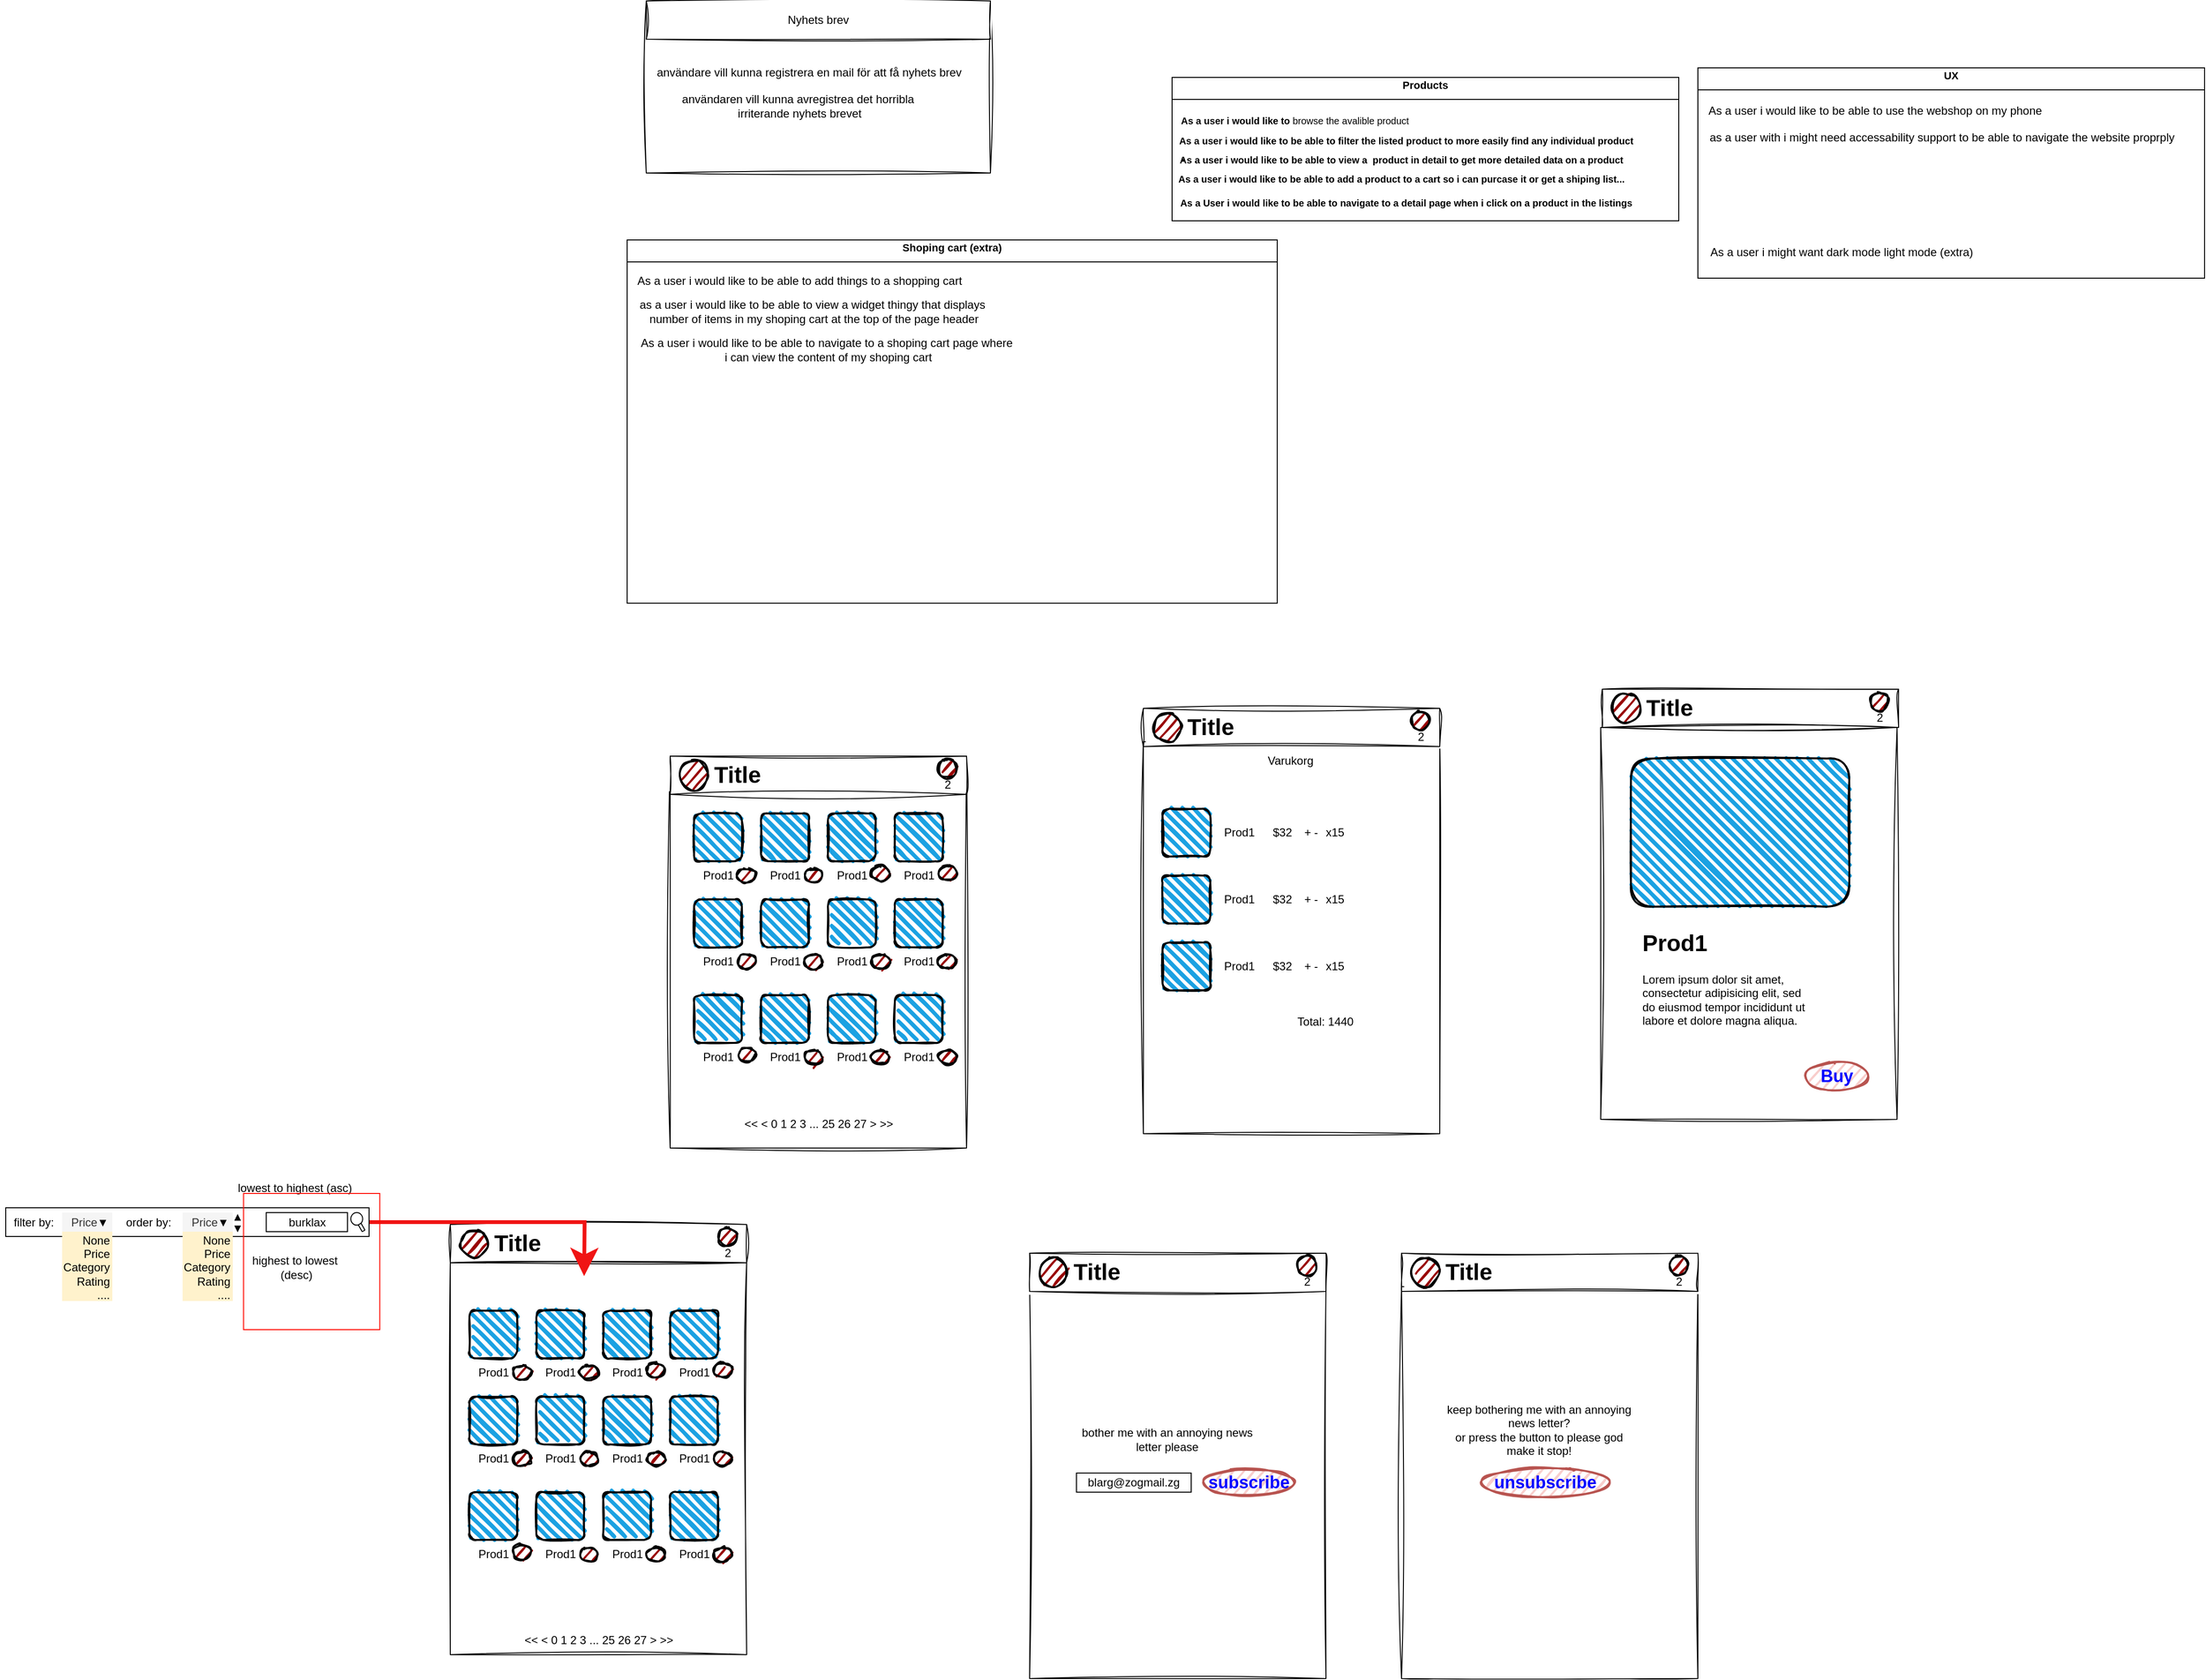 <mxfile version="26.0.16">
  <diagram name="Page-1" id="tB2G2_xuUE1PFD17AhQb">
    <mxGraphModel dx="2417" dy="1519" grid="1" gridSize="10" guides="1" tooltips="1" connect="1" arrows="1" fold="1" page="1" pageScale="1" pageWidth="850" pageHeight="1100" math="0" shadow="0">
      <root>
        <mxCell id="0" />
        <mxCell id="1" parent="0" />
        <mxCell id="-5q9eOfwCiGem6xnQVSK-14" value="&lt;h1 style=&quot;text-align: left; margin-top: 0px;&quot;&gt;&lt;font style=&quot;font-size: 11px;&quot;&gt;Products&lt;/font&gt;&lt;/h1&gt;" style="swimlane;whiteSpace=wrap;html=1;" vertex="1" parent="1">
          <mxGeometry x="30" width="530" height="150" as="geometry" />
        </mxCell>
        <mxCell id="-5q9eOfwCiGem6xnQVSK-16" value="&lt;h1 style=&quot;text-align: left; margin-top: 0px;&quot;&gt;&lt;font style=&quot;font-size: 10px;&quot;&gt;As a user i would like to&amp;nbsp;&lt;/font&gt;&lt;span style=&quot;font-size: 10px; background-color: transparent; color: light-dark(rgb(0, 0, 0), rgb(255, 255, 255)); font-weight: normal;&quot;&gt;browse the avalible product&amp;nbsp;&lt;/span&gt;&lt;/h1&gt;&lt;p style=&quot;text-align: left;&quot;&gt;&lt;font size=&quot;3&quot;&gt;.&lt;/font&gt;&lt;/p&gt;" style="text;html=1;align=center;verticalAlign=middle;whiteSpace=wrap;rounded=0;" vertex="1" parent="-5q9eOfwCiGem6xnQVSK-14">
          <mxGeometry x="-40" y="60" width="340" height="10" as="geometry" />
        </mxCell>
        <mxCell id="-5q9eOfwCiGem6xnQVSK-18" value="&lt;h1 style=&quot;text-align: left; margin-top: 0px;&quot;&gt;&lt;span style=&quot;font-size: 10px;&quot;&gt;As a user i would like to be able to view a&amp;nbsp; product in detail to get more detailed data on a product&lt;/span&gt;&lt;/h1&gt;" style="text;html=1;align=center;verticalAlign=middle;whiteSpace=wrap;rounded=0;" vertex="1" parent="-5q9eOfwCiGem6xnQVSK-14">
          <mxGeometry x="-10" y="75" width="500" height="30" as="geometry" />
        </mxCell>
        <mxCell id="-5q9eOfwCiGem6xnQVSK-19" value="&lt;h1 style=&quot;text-align: left; margin-top: 0px;&quot;&gt;&lt;span style=&quot;font-size: 10px;&quot;&gt;As a user i would like to be able to add a product to a cart so i can purcase it or get a shiping list...&lt;/span&gt;&lt;/h1&gt;" style="text;html=1;align=center;verticalAlign=middle;whiteSpace=wrap;rounded=0;" vertex="1" parent="-5q9eOfwCiGem6xnQVSK-14">
          <mxGeometry x="-20" y="95" width="520" height="30" as="geometry" />
        </mxCell>
        <mxCell id="-5q9eOfwCiGem6xnQVSK-22" value="&lt;h1 style=&quot;text-align: left; margin-top: 0px;&quot;&gt;&lt;span style=&quot;font-size: 10px;&quot;&gt;As a user i would like to be able to filter the listed product to more easily find any individual product&lt;/span&gt;&lt;/h1&gt;" style="text;html=1;align=center;verticalAlign=middle;whiteSpace=wrap;rounded=0;" vertex="1" parent="-5q9eOfwCiGem6xnQVSK-14">
          <mxGeometry x="-40" y="65" width="570" height="10" as="geometry" />
        </mxCell>
        <mxCell id="-5q9eOfwCiGem6xnQVSK-23" value="&lt;h1 style=&quot;text-align: left; margin-top: 0px;&quot;&gt;&lt;span style=&quot;font-size: 10px;&quot;&gt;As a User i would like to be able to navigate to a detail page when i click on a product in the listings&lt;/span&gt;&lt;/h1&gt;" style="text;html=1;align=center;verticalAlign=middle;whiteSpace=wrap;rounded=0;" vertex="1" parent="-5q9eOfwCiGem6xnQVSK-14">
          <mxGeometry x="-15" y="120" width="520" height="30" as="geometry" />
        </mxCell>
        <mxCell id="-5q9eOfwCiGem6xnQVSK-25" value="&lt;h1 style=&quot;text-align: left; margin-top: 0px;&quot;&gt;&lt;font style=&quot;font-size: 11px;&quot;&gt;Shoping cart (extra)&lt;/font&gt;&lt;/h1&gt;" style="swimlane;whiteSpace=wrap;html=1;" vertex="1" parent="1">
          <mxGeometry x="-540" y="170" width="680" height="380" as="geometry" />
        </mxCell>
        <mxCell id="-5q9eOfwCiGem6xnQVSK-31" value="As a user i would like to be able to add things to a shopping cart&lt;div&gt;&lt;br&gt;&lt;/div&gt;" style="text;html=1;align=center;verticalAlign=middle;resizable=0;points=[];autosize=1;strokeColor=none;fillColor=none;" vertex="1" parent="-5q9eOfwCiGem6xnQVSK-25">
          <mxGeometry y="30" width="360" height="40" as="geometry" />
        </mxCell>
        <mxCell id="-5q9eOfwCiGem6xnQVSK-33" value="as a user i would like to be able to view a widget thingy that displays&amp;nbsp;&lt;div&gt;number of items in my shoping cart at the top of the page header&lt;/div&gt;" style="text;html=1;align=center;verticalAlign=middle;resizable=0;points=[];autosize=1;strokeColor=none;fillColor=none;" vertex="1" parent="-5q9eOfwCiGem6xnQVSK-25">
          <mxGeometry y="55" width="390" height="40" as="geometry" />
        </mxCell>
        <mxCell id="-5q9eOfwCiGem6xnQVSK-34" value="As a user i would like to be able to navigate to a shoping cart page where&amp;nbsp;&lt;div&gt;i can view the content of my shoping cart&lt;/div&gt;" style="text;html=1;align=center;verticalAlign=middle;resizable=0;points=[];autosize=1;strokeColor=none;fillColor=none;" vertex="1" parent="-5q9eOfwCiGem6xnQVSK-25">
          <mxGeometry y="95" width="420" height="40" as="geometry" />
        </mxCell>
        <mxCell id="-5q9eOfwCiGem6xnQVSK-35" value="&lt;h1 style=&quot;text-align: left; margin-top: 0px;&quot;&gt;&lt;span style=&quot;font-size: 11px;&quot;&gt;UX&lt;/span&gt;&lt;/h1&gt;" style="swimlane;whiteSpace=wrap;html=1;" vertex="1" parent="1">
          <mxGeometry x="580" y="-10" width="530" height="220" as="geometry" />
        </mxCell>
        <mxCell id="-5q9eOfwCiGem6xnQVSK-39" value="As a user i would like to be able to use the webshop on my phone" style="text;html=1;align=center;verticalAlign=middle;resizable=0;points=[];autosize=1;strokeColor=none;fillColor=none;" vertex="1" parent="-5q9eOfwCiGem6xnQVSK-35">
          <mxGeometry y="30" width="370" height="30" as="geometry" />
        </mxCell>
        <mxCell id="-5q9eOfwCiGem6xnQVSK-40" value="as a user with i might need accessability support to be able to navigate the website proprply&lt;div&gt;&lt;br&gt;&lt;/div&gt;" style="text;html=1;align=center;verticalAlign=middle;resizable=0;points=[];autosize=1;strokeColor=none;fillColor=none;" vertex="1" parent="-5q9eOfwCiGem6xnQVSK-35">
          <mxGeometry y="60" width="510" height="40" as="geometry" />
        </mxCell>
        <mxCell id="-5q9eOfwCiGem6xnQVSK-44" value="As a user i might want dark mode light mode (extra)&lt;div&gt;&lt;br&gt;&lt;/div&gt;" style="text;html=1;align=center;verticalAlign=middle;resizable=0;points=[];autosize=1;strokeColor=none;fillColor=none;" vertex="1" parent="-5q9eOfwCiGem6xnQVSK-35">
          <mxGeometry y="180" width="300" height="40" as="geometry" />
        </mxCell>
        <mxCell id="-5q9eOfwCiGem6xnQVSK-46" value="" style="rounded=0;whiteSpace=wrap;html=1;sketch=1;curveFitting=1;jiggle=2;shadow=0;" vertex="1" parent="1">
          <mxGeometry x="-495" y="710" width="310" height="410" as="geometry" />
        </mxCell>
        <mxCell id="-5q9eOfwCiGem6xnQVSK-52" value="" style="group" vertex="1" connectable="0" parent="1">
          <mxGeometry x="-475" y="770" width="60" height="80" as="geometry" />
        </mxCell>
        <mxCell id="-5q9eOfwCiGem6xnQVSK-48" value="" style="rounded=1;whiteSpace=wrap;html=1;strokeWidth=2;fillWeight=4;hachureGap=8;hachureAngle=45;fillColor=#1ba1e2;sketch=1;" vertex="1" parent="-5q9eOfwCiGem6xnQVSK-52">
          <mxGeometry x="5" width="50" height="50" as="geometry" />
        </mxCell>
        <mxCell id="-5q9eOfwCiGem6xnQVSK-51" value="&lt;span style=&quot;text-wrap-mode: wrap;&quot;&gt;Prod1&lt;/span&gt;" style="text;html=1;align=center;verticalAlign=middle;resizable=0;points=[];autosize=1;strokeColor=none;fillColor=none;" vertex="1" parent="-5q9eOfwCiGem6xnQVSK-52">
          <mxGeometry y="50" width="60" height="30" as="geometry" />
        </mxCell>
        <mxCell id="-5q9eOfwCiGem6xnQVSK-100" value="" style="ellipse;whiteSpace=wrap;html=1;strokeWidth=2;fillWeight=2;hachureGap=8;fillColor=#990000;fillStyle=dots;sketch=1;" vertex="1" parent="-5q9eOfwCiGem6xnQVSK-52">
          <mxGeometry x="50" y="57.5" width="20" height="15" as="geometry" />
        </mxCell>
        <mxCell id="-5q9eOfwCiGem6xnQVSK-53" value="" style="group" vertex="1" connectable="0" parent="1">
          <mxGeometry x="-405" y="770" width="70" height="110" as="geometry" />
        </mxCell>
        <mxCell id="-5q9eOfwCiGem6xnQVSK-54" value="" style="rounded=1;whiteSpace=wrap;html=1;strokeWidth=2;fillWeight=4;hachureGap=8;hachureAngle=45;fillColor=#1ba1e2;sketch=1;" vertex="1" parent="-5q9eOfwCiGem6xnQVSK-53">
          <mxGeometry x="5" width="50" height="50" as="geometry" />
        </mxCell>
        <mxCell id="-5q9eOfwCiGem6xnQVSK-55" value="&lt;span style=&quot;text-wrap-mode: wrap;&quot;&gt;Prod1&lt;/span&gt;" style="text;html=1;align=center;verticalAlign=middle;resizable=0;points=[];autosize=1;strokeColor=none;fillColor=none;" vertex="1" parent="-5q9eOfwCiGem6xnQVSK-53">
          <mxGeometry y="50" width="60" height="30" as="geometry" />
        </mxCell>
        <mxCell id="-5q9eOfwCiGem6xnQVSK-101" value="" style="ellipse;whiteSpace=wrap;html=1;strokeWidth=2;fillWeight=2;hachureGap=8;fillColor=#990000;fillStyle=dots;sketch=1;" vertex="1" parent="-5q9eOfwCiGem6xnQVSK-53">
          <mxGeometry x="50" y="57.5" width="20" height="15" as="geometry" />
        </mxCell>
        <mxCell id="-5q9eOfwCiGem6xnQVSK-56" value="" style="group" vertex="1" connectable="0" parent="1">
          <mxGeometry x="-335" y="770" width="60" height="80" as="geometry" />
        </mxCell>
        <mxCell id="-5q9eOfwCiGem6xnQVSK-57" value="" style="rounded=1;whiteSpace=wrap;html=1;strokeWidth=2;fillWeight=4;hachureGap=8;hachureAngle=45;fillColor=#1ba1e2;sketch=1;" vertex="1" parent="-5q9eOfwCiGem6xnQVSK-56">
          <mxGeometry x="5" width="50" height="50" as="geometry" />
        </mxCell>
        <mxCell id="-5q9eOfwCiGem6xnQVSK-58" value="&lt;span style=&quot;text-wrap-mode: wrap;&quot;&gt;Prod1&lt;/span&gt;" style="text;html=1;align=center;verticalAlign=middle;resizable=0;points=[];autosize=1;strokeColor=none;fillColor=none;" vertex="1" parent="-5q9eOfwCiGem6xnQVSK-56">
          <mxGeometry y="50" width="60" height="30" as="geometry" />
        </mxCell>
        <mxCell id="-5q9eOfwCiGem6xnQVSK-59" value="" style="group" vertex="1" connectable="0" parent="1">
          <mxGeometry x="-265" y="770" width="60" height="80" as="geometry" />
        </mxCell>
        <mxCell id="-5q9eOfwCiGem6xnQVSK-60" value="" style="rounded=1;whiteSpace=wrap;html=1;strokeWidth=2;fillWeight=4;hachureGap=8;hachureAngle=45;fillColor=#1ba1e2;sketch=1;" vertex="1" parent="-5q9eOfwCiGem6xnQVSK-59">
          <mxGeometry x="5" width="50" height="50" as="geometry" />
        </mxCell>
        <mxCell id="-5q9eOfwCiGem6xnQVSK-61" value="&lt;span style=&quot;text-wrap-mode: wrap;&quot;&gt;Prod1&lt;/span&gt;" style="text;html=1;align=center;verticalAlign=middle;resizable=0;points=[];autosize=1;strokeColor=none;fillColor=none;" vertex="1" parent="-5q9eOfwCiGem6xnQVSK-59">
          <mxGeometry y="50" width="60" height="30" as="geometry" />
        </mxCell>
        <mxCell id="-5q9eOfwCiGem6xnQVSK-62" value="" style="group" vertex="1" connectable="0" parent="1">
          <mxGeometry x="-475" y="860" width="70" height="80" as="geometry" />
        </mxCell>
        <mxCell id="-5q9eOfwCiGem6xnQVSK-63" value="" style="rounded=1;whiteSpace=wrap;html=1;strokeWidth=2;fillWeight=4;hachureGap=8;hachureAngle=45;fillColor=#1ba1e2;sketch=1;" vertex="1" parent="-5q9eOfwCiGem6xnQVSK-62">
          <mxGeometry x="5" width="50" height="50" as="geometry" />
        </mxCell>
        <mxCell id="-5q9eOfwCiGem6xnQVSK-64" value="&lt;span style=&quot;text-wrap-mode: wrap;&quot;&gt;Prod1&lt;/span&gt;" style="text;html=1;align=center;verticalAlign=middle;resizable=0;points=[];autosize=1;strokeColor=none;fillColor=none;" vertex="1" parent="-5q9eOfwCiGem6xnQVSK-62">
          <mxGeometry y="50" width="60" height="30" as="geometry" />
        </mxCell>
        <mxCell id="-5q9eOfwCiGem6xnQVSK-104" value="" style="ellipse;whiteSpace=wrap;html=1;strokeWidth=2;fillWeight=2;hachureGap=8;fillColor=#990000;fillStyle=dots;sketch=1;" vertex="1" parent="-5q9eOfwCiGem6xnQVSK-62">
          <mxGeometry x="50" y="57.5" width="20" height="15" as="geometry" />
        </mxCell>
        <mxCell id="-5q9eOfwCiGem6xnQVSK-65" value="" style="group" vertex="1" connectable="0" parent="1">
          <mxGeometry x="-405" y="860" width="70" height="80" as="geometry" />
        </mxCell>
        <mxCell id="-5q9eOfwCiGem6xnQVSK-66" value="" style="rounded=1;whiteSpace=wrap;html=1;strokeWidth=2;fillWeight=4;hachureGap=8;hachureAngle=45;fillColor=#1ba1e2;sketch=1;" vertex="1" parent="-5q9eOfwCiGem6xnQVSK-65">
          <mxGeometry x="5" width="50" height="50" as="geometry" />
        </mxCell>
        <mxCell id="-5q9eOfwCiGem6xnQVSK-67" value="&lt;span style=&quot;text-wrap-mode: wrap;&quot;&gt;Prod1&lt;/span&gt;" style="text;html=1;align=center;verticalAlign=middle;resizable=0;points=[];autosize=1;strokeColor=none;fillColor=none;" vertex="1" parent="-5q9eOfwCiGem6xnQVSK-65">
          <mxGeometry y="50" width="60" height="30" as="geometry" />
        </mxCell>
        <mxCell id="-5q9eOfwCiGem6xnQVSK-105" value="" style="ellipse;whiteSpace=wrap;html=1;strokeWidth=2;fillWeight=2;hachureGap=8;fillColor=#990000;fillStyle=dots;sketch=1;" vertex="1" parent="-5q9eOfwCiGem6xnQVSK-65">
          <mxGeometry x="50" y="57.5" width="20" height="15" as="geometry" />
        </mxCell>
        <mxCell id="-5q9eOfwCiGem6xnQVSK-68" value="" style="group" vertex="1" connectable="0" parent="1">
          <mxGeometry x="-335" y="860" width="70" height="80" as="geometry" />
        </mxCell>
        <mxCell id="-5q9eOfwCiGem6xnQVSK-69" value="" style="rounded=1;whiteSpace=wrap;html=1;strokeWidth=2;fillWeight=4;hachureGap=8;hachureAngle=45;fillColor=#1ba1e2;sketch=1;" vertex="1" parent="-5q9eOfwCiGem6xnQVSK-68">
          <mxGeometry x="5" width="50" height="50" as="geometry" />
        </mxCell>
        <mxCell id="-5q9eOfwCiGem6xnQVSK-70" value="&lt;span style=&quot;text-wrap-mode: wrap;&quot;&gt;Prod1&lt;/span&gt;" style="text;html=1;align=center;verticalAlign=middle;resizable=0;points=[];autosize=1;strokeColor=none;fillColor=none;" vertex="1" parent="-5q9eOfwCiGem6xnQVSK-68">
          <mxGeometry y="50" width="60" height="30" as="geometry" />
        </mxCell>
        <mxCell id="-5q9eOfwCiGem6xnQVSK-106" value="" style="ellipse;whiteSpace=wrap;html=1;strokeWidth=2;fillWeight=2;hachureGap=8;fillColor=#990000;fillStyle=dots;sketch=1;" vertex="1" parent="-5q9eOfwCiGem6xnQVSK-68">
          <mxGeometry x="50" y="57.5" width="20" height="15" as="geometry" />
        </mxCell>
        <mxCell id="-5q9eOfwCiGem6xnQVSK-71" value="" style="group" vertex="1" connectable="0" parent="1">
          <mxGeometry x="-265" y="860" width="70" height="80" as="geometry" />
        </mxCell>
        <mxCell id="-5q9eOfwCiGem6xnQVSK-72" value="" style="rounded=1;whiteSpace=wrap;html=1;strokeWidth=2;fillWeight=4;hachureGap=8;hachureAngle=45;fillColor=#1ba1e2;sketch=1;" vertex="1" parent="-5q9eOfwCiGem6xnQVSK-71">
          <mxGeometry x="5" width="50" height="50" as="geometry" />
        </mxCell>
        <mxCell id="-5q9eOfwCiGem6xnQVSK-73" value="&lt;span style=&quot;text-wrap-mode: wrap;&quot;&gt;Prod1&lt;/span&gt;" style="text;html=1;align=center;verticalAlign=middle;resizable=0;points=[];autosize=1;strokeColor=none;fillColor=none;" vertex="1" parent="-5q9eOfwCiGem6xnQVSK-71">
          <mxGeometry y="50" width="60" height="30" as="geometry" />
        </mxCell>
        <mxCell id="-5q9eOfwCiGem6xnQVSK-107" value="" style="ellipse;whiteSpace=wrap;html=1;strokeWidth=2;fillWeight=2;hachureGap=8;fillColor=#990000;fillStyle=dots;sketch=1;" vertex="1" parent="-5q9eOfwCiGem6xnQVSK-71">
          <mxGeometry x="50" y="57.5" width="20" height="15" as="geometry" />
        </mxCell>
        <mxCell id="-5q9eOfwCiGem6xnQVSK-74" value="" style="rounded=0;whiteSpace=wrap;html=1;glass=0;sketch=1;curveFitting=1;jiggle=2;" vertex="1" parent="1">
          <mxGeometry x="-495" y="710" width="310" height="40" as="geometry" />
        </mxCell>
        <mxCell id="-5q9eOfwCiGem6xnQVSK-76" value="" style="ellipse;whiteSpace=wrap;html=1;strokeWidth=2;fillWeight=2;hachureGap=8;fillColor=#990000;fillStyle=dots;sketch=1;" vertex="1" parent="1">
          <mxGeometry x="-485" y="715" width="30" height="30" as="geometry" />
        </mxCell>
        <mxCell id="-5q9eOfwCiGem6xnQVSK-77" value="Title" style="text;strokeColor=none;fillColor=none;html=1;fontSize=24;fontStyle=1;verticalAlign=middle;align=center;" vertex="1" parent="1">
          <mxGeometry x="-475" y="710" width="100" height="40" as="geometry" />
        </mxCell>
        <mxCell id="-5q9eOfwCiGem6xnQVSK-78" value="" style="ellipse;whiteSpace=wrap;html=1;strokeWidth=2;fillWeight=2;hachureGap=8;fillColor=#990000;fillStyle=dots;sketch=1;" vertex="1" parent="1">
          <mxGeometry x="-215" y="713" width="20" height="20" as="geometry" />
        </mxCell>
        <mxCell id="-5q9eOfwCiGem6xnQVSK-79" value="2" style="text;html=1;align=center;verticalAlign=middle;resizable=0;points=[];autosize=1;strokeColor=none;fillColor=none;" vertex="1" parent="1">
          <mxGeometry x="-220" y="725" width="30" height="30" as="geometry" />
        </mxCell>
        <mxCell id="-5q9eOfwCiGem6xnQVSK-80" value="&amp;lt;&amp;lt; &amp;lt; 0 1 2 3 ... 25 26 27 &amp;gt; &amp;gt;&amp;gt;" style="text;html=1;align=center;verticalAlign=middle;resizable=0;points=[];autosize=1;strokeColor=none;fillColor=none;" vertex="1" parent="1">
          <mxGeometry x="-430" y="1080" width="180" height="30" as="geometry" />
        </mxCell>
        <mxCell id="-5q9eOfwCiGem6xnQVSK-81" value="" style="rounded=0;whiteSpace=wrap;html=1;sketch=1;curveFitting=1;jiggle=2;shadow=0;" vertex="1" parent="1">
          <mxGeometry x="478.33" y="680" width="310" height="410" as="geometry" />
        </mxCell>
        <mxCell id="-5q9eOfwCiGem6xnQVSK-86" value="" style="group" vertex="1" connectable="0" parent="1">
          <mxGeometry x="-475" y="960" width="60" height="80" as="geometry" />
        </mxCell>
        <mxCell id="-5q9eOfwCiGem6xnQVSK-87" value="" style="rounded=1;whiteSpace=wrap;html=1;strokeWidth=2;fillWeight=4;hachureGap=8;hachureAngle=45;fillColor=#1ba1e2;sketch=1;" vertex="1" parent="-5q9eOfwCiGem6xnQVSK-86">
          <mxGeometry x="5" width="50" height="50" as="geometry" />
        </mxCell>
        <mxCell id="-5q9eOfwCiGem6xnQVSK-88" value="&lt;span style=&quot;text-wrap-mode: wrap;&quot;&gt;Prod1&lt;/span&gt;" style="text;html=1;align=center;verticalAlign=middle;resizable=0;points=[];autosize=1;strokeColor=none;fillColor=none;" vertex="1" parent="-5q9eOfwCiGem6xnQVSK-86">
          <mxGeometry y="50" width="60" height="30" as="geometry" />
        </mxCell>
        <mxCell id="-5q9eOfwCiGem6xnQVSK-89" value="" style="group" vertex="1" connectable="0" parent="1">
          <mxGeometry x="-405" y="960" width="70" height="80" as="geometry" />
        </mxCell>
        <mxCell id="-5q9eOfwCiGem6xnQVSK-90" value="" style="rounded=1;whiteSpace=wrap;html=1;strokeWidth=2;fillWeight=4;hachureGap=8;hachureAngle=45;fillColor=#1ba1e2;sketch=1;" vertex="1" parent="-5q9eOfwCiGem6xnQVSK-89">
          <mxGeometry x="5" width="50" height="50" as="geometry" />
        </mxCell>
        <mxCell id="-5q9eOfwCiGem6xnQVSK-91" value="&lt;span style=&quot;text-wrap-mode: wrap;&quot;&gt;Prod1&lt;/span&gt;" style="text;html=1;align=center;verticalAlign=middle;resizable=0;points=[];autosize=1;strokeColor=none;fillColor=none;" vertex="1" parent="-5q9eOfwCiGem6xnQVSK-89">
          <mxGeometry y="50" width="60" height="30" as="geometry" />
        </mxCell>
        <mxCell id="-5q9eOfwCiGem6xnQVSK-109" value="" style="ellipse;whiteSpace=wrap;html=1;strokeWidth=2;fillWeight=2;hachureGap=8;fillColor=#990000;fillStyle=dots;sketch=1;" vertex="1" parent="-5q9eOfwCiGem6xnQVSK-89">
          <mxGeometry x="50" y="57.5" width="20" height="15" as="geometry" />
        </mxCell>
        <mxCell id="-5q9eOfwCiGem6xnQVSK-92" value="" style="group" vertex="1" connectable="0" parent="1">
          <mxGeometry x="-335" y="960" width="70" height="80" as="geometry" />
        </mxCell>
        <mxCell id="-5q9eOfwCiGem6xnQVSK-93" value="" style="rounded=1;whiteSpace=wrap;html=1;strokeWidth=2;fillWeight=4;hachureGap=8;hachureAngle=45;fillColor=#1ba1e2;sketch=1;" vertex="1" parent="-5q9eOfwCiGem6xnQVSK-92">
          <mxGeometry x="5" width="50" height="50" as="geometry" />
        </mxCell>
        <mxCell id="-5q9eOfwCiGem6xnQVSK-94" value="&lt;span style=&quot;text-wrap-mode: wrap;&quot;&gt;Prod1&lt;/span&gt;" style="text;html=1;align=center;verticalAlign=middle;resizable=0;points=[];autosize=1;strokeColor=none;fillColor=none;" vertex="1" parent="-5q9eOfwCiGem6xnQVSK-92">
          <mxGeometry y="50" width="60" height="30" as="geometry" />
        </mxCell>
        <mxCell id="-5q9eOfwCiGem6xnQVSK-110" value="" style="ellipse;whiteSpace=wrap;html=1;strokeWidth=2;fillWeight=2;hachureGap=8;fillColor=#990000;fillStyle=dots;sketch=1;" vertex="1" parent="-5q9eOfwCiGem6xnQVSK-92">
          <mxGeometry x="50" y="57.5" width="20" height="15" as="geometry" />
        </mxCell>
        <mxCell id="-5q9eOfwCiGem6xnQVSK-95" value="" style="group" vertex="1" connectable="0" parent="1">
          <mxGeometry x="-265" y="960" width="70" height="80" as="geometry" />
        </mxCell>
        <mxCell id="-5q9eOfwCiGem6xnQVSK-96" value="" style="rounded=1;whiteSpace=wrap;html=1;strokeWidth=2;fillWeight=4;hachureGap=8;hachureAngle=45;fillColor=#1ba1e2;sketch=1;" vertex="1" parent="-5q9eOfwCiGem6xnQVSK-95">
          <mxGeometry x="5" width="50" height="50" as="geometry" />
        </mxCell>
        <mxCell id="-5q9eOfwCiGem6xnQVSK-97" value="&lt;span style=&quot;text-wrap-mode: wrap;&quot;&gt;Prod1&lt;/span&gt;" style="text;html=1;align=center;verticalAlign=middle;resizable=0;points=[];autosize=1;strokeColor=none;fillColor=none;" vertex="1" parent="-5q9eOfwCiGem6xnQVSK-95">
          <mxGeometry y="50" width="60" height="30" as="geometry" />
        </mxCell>
        <mxCell id="-5q9eOfwCiGem6xnQVSK-111" value="" style="ellipse;whiteSpace=wrap;html=1;strokeWidth=2;fillWeight=2;hachureGap=8;fillColor=#990000;fillStyle=dots;sketch=1;" vertex="1" parent="-5q9eOfwCiGem6xnQVSK-95">
          <mxGeometry x="50" y="57.5" width="20" height="15" as="geometry" />
        </mxCell>
        <mxCell id="-5q9eOfwCiGem6xnQVSK-84" value="" style="rounded=1;whiteSpace=wrap;html=1;strokeWidth=2;fillWeight=4;hachureGap=8;hachureAngle=45;fillColor=#1ba1e2;sketch=1;" vertex="1" parent="1">
          <mxGeometry x="510" y="712.5" width="228.33" height="155" as="geometry" />
        </mxCell>
        <mxCell id="-5q9eOfwCiGem6xnQVSK-102" value="" style="ellipse;whiteSpace=wrap;html=1;strokeWidth=2;fillWeight=2;hachureGap=8;fillColor=#990000;fillStyle=dots;sketch=1;" vertex="1" parent="1">
          <mxGeometry x="-285" y="825" width="20" height="15" as="geometry" />
        </mxCell>
        <mxCell id="-5q9eOfwCiGem6xnQVSK-103" value="" style="ellipse;whiteSpace=wrap;html=1;strokeWidth=2;fillWeight=2;hachureGap=8;fillColor=#990000;fillStyle=dots;sketch=1;" vertex="1" parent="1">
          <mxGeometry x="-215" y="825" width="20" height="15" as="geometry" />
        </mxCell>
        <mxCell id="-5q9eOfwCiGem6xnQVSK-108" value="" style="ellipse;whiteSpace=wrap;html=1;strokeWidth=2;fillWeight=2;hachureGap=8;fillColor=#990000;fillStyle=dots;sketch=1;" vertex="1" parent="1">
          <mxGeometry x="-425" y="1015.01" width="20" height="15" as="geometry" />
        </mxCell>
        <mxCell id="-5q9eOfwCiGem6xnQVSK-112" value="" style="ellipse;whiteSpace=wrap;html=1;strokeWidth=2;fillWeight=2;hachureGap=8;fillColor=#f8cecc;fillStyle=dots;sketch=1;strokeColor=#b85450;" vertex="1" parent="1">
          <mxGeometry x="690" y="1030.01" width="70" height="29.99" as="geometry" />
        </mxCell>
        <mxCell id="-5q9eOfwCiGem6xnQVSK-118" value="" style="rounded=0;whiteSpace=wrap;html=1;sketch=1;curveFitting=1;jiggle=2;shadow=0;" vertex="1" parent="1">
          <mxGeometry y="695" width="310" height="410" as="geometry" />
        </mxCell>
        <mxCell id="-5q9eOfwCiGem6xnQVSK-119" value="Varukorg" style="rounded=0;whiteSpace=wrap;html=1;glass=0;sketch=1;curveFitting=1;jiggle=2;strokeColor=none;fillColor=none;" vertex="1" parent="1">
          <mxGeometry x="-1" y="695" width="310" height="40" as="geometry" />
        </mxCell>
        <mxCell id="-5q9eOfwCiGem6xnQVSK-135" value="" style="group" vertex="1" connectable="0" parent="1">
          <mxGeometry x="20" y="765" width="200" height="50" as="geometry" />
        </mxCell>
        <mxCell id="-5q9eOfwCiGem6xnQVSK-127" value="" style="rounded=1;whiteSpace=wrap;html=1;strokeWidth=2;fillWeight=4;hachureGap=8;hachureAngle=45;fillColor=#1ba1e2;sketch=1;" vertex="1" parent="-5q9eOfwCiGem6xnQVSK-135">
          <mxGeometry width="50" height="50" as="geometry" />
        </mxCell>
        <mxCell id="-5q9eOfwCiGem6xnQVSK-128" value="&lt;span style=&quot;text-wrap-mode: wrap;&quot;&gt;Prod1&lt;/span&gt;" style="text;html=1;align=center;verticalAlign=middle;resizable=0;points=[];autosize=1;strokeColor=none;fillColor=none;" vertex="1" parent="-5q9eOfwCiGem6xnQVSK-135">
          <mxGeometry x="50" y="10" width="60" height="30" as="geometry" />
        </mxCell>
        <mxCell id="-5q9eOfwCiGem6xnQVSK-131" value="&lt;span style=&quot;text-wrap-mode: wrap;&quot;&gt;$32&lt;/span&gt;" style="text;html=1;align=center;verticalAlign=middle;resizable=0;points=[];autosize=1;strokeColor=none;fillColor=none;" vertex="1" parent="-5q9eOfwCiGem6xnQVSK-135">
          <mxGeometry x="105" y="10" width="40" height="30" as="geometry" />
        </mxCell>
        <mxCell id="-5q9eOfwCiGem6xnQVSK-133" value="+ -" style="text;html=1;align=center;verticalAlign=middle;resizable=0;points=[];autosize=1;strokeColor=none;fillColor=none;" vertex="1" parent="-5q9eOfwCiGem6xnQVSK-135">
          <mxGeometry x="135" y="10" width="40" height="30" as="geometry" />
        </mxCell>
        <mxCell id="-5q9eOfwCiGem6xnQVSK-134" value="x15" style="text;html=1;align=center;verticalAlign=middle;resizable=0;points=[];autosize=1;strokeColor=none;fillColor=none;" vertex="1" parent="-5q9eOfwCiGem6xnQVSK-135">
          <mxGeometry x="160" y="10" width="40" height="30" as="geometry" />
        </mxCell>
        <mxCell id="-5q9eOfwCiGem6xnQVSK-136" value="" style="group" vertex="1" connectable="0" parent="1">
          <mxGeometry x="20" y="835" width="200" height="50" as="geometry" />
        </mxCell>
        <mxCell id="-5q9eOfwCiGem6xnQVSK-137" value="" style="rounded=1;whiteSpace=wrap;html=1;strokeWidth=2;fillWeight=4;hachureGap=8;hachureAngle=45;fillColor=#1ba1e2;sketch=1;" vertex="1" parent="-5q9eOfwCiGem6xnQVSK-136">
          <mxGeometry width="50" height="50" as="geometry" />
        </mxCell>
        <mxCell id="-5q9eOfwCiGem6xnQVSK-138" value="&lt;span style=&quot;text-wrap-mode: wrap;&quot;&gt;Prod1&lt;/span&gt;" style="text;html=1;align=center;verticalAlign=middle;resizable=0;points=[];autosize=1;strokeColor=none;fillColor=none;" vertex="1" parent="-5q9eOfwCiGem6xnQVSK-136">
          <mxGeometry x="50" y="10" width="60" height="30" as="geometry" />
        </mxCell>
        <mxCell id="-5q9eOfwCiGem6xnQVSK-139" value="&lt;span style=&quot;text-wrap-mode: wrap;&quot;&gt;$32&lt;/span&gt;" style="text;html=1;align=center;verticalAlign=middle;resizable=0;points=[];autosize=1;strokeColor=none;fillColor=none;" vertex="1" parent="-5q9eOfwCiGem6xnQVSK-136">
          <mxGeometry x="105" y="10" width="40" height="30" as="geometry" />
        </mxCell>
        <mxCell id="-5q9eOfwCiGem6xnQVSK-140" value="+ -" style="text;html=1;align=center;verticalAlign=middle;resizable=0;points=[];autosize=1;strokeColor=none;fillColor=none;" vertex="1" parent="-5q9eOfwCiGem6xnQVSK-136">
          <mxGeometry x="135" y="10" width="40" height="30" as="geometry" />
        </mxCell>
        <mxCell id="-5q9eOfwCiGem6xnQVSK-141" value="x15" style="text;html=1;align=center;verticalAlign=middle;resizable=0;points=[];autosize=1;strokeColor=none;fillColor=none;" vertex="1" parent="-5q9eOfwCiGem6xnQVSK-136">
          <mxGeometry x="160" y="10" width="40" height="30" as="geometry" />
        </mxCell>
        <mxCell id="-5q9eOfwCiGem6xnQVSK-142" value="" style="group" vertex="1" connectable="0" parent="1">
          <mxGeometry x="20" y="905" width="200" height="50" as="geometry" />
        </mxCell>
        <mxCell id="-5q9eOfwCiGem6xnQVSK-143" value="" style="rounded=1;whiteSpace=wrap;html=1;strokeWidth=2;fillWeight=4;hachureGap=8;hachureAngle=45;fillColor=#1ba1e2;sketch=1;" vertex="1" parent="-5q9eOfwCiGem6xnQVSK-142">
          <mxGeometry width="50" height="50" as="geometry" />
        </mxCell>
        <mxCell id="-5q9eOfwCiGem6xnQVSK-144" value="&lt;span style=&quot;text-wrap-mode: wrap;&quot;&gt;Prod1&lt;/span&gt;" style="text;html=1;align=center;verticalAlign=middle;resizable=0;points=[];autosize=1;strokeColor=none;fillColor=none;" vertex="1" parent="-5q9eOfwCiGem6xnQVSK-142">
          <mxGeometry x="50" y="10" width="60" height="30" as="geometry" />
        </mxCell>
        <mxCell id="-5q9eOfwCiGem6xnQVSK-145" value="&lt;span style=&quot;text-wrap-mode: wrap;&quot;&gt;$32&lt;/span&gt;" style="text;html=1;align=center;verticalAlign=middle;resizable=0;points=[];autosize=1;strokeColor=none;fillColor=none;" vertex="1" parent="-5q9eOfwCiGem6xnQVSK-142">
          <mxGeometry x="105" y="10" width="40" height="30" as="geometry" />
        </mxCell>
        <mxCell id="-5q9eOfwCiGem6xnQVSK-146" value="+ -" style="text;html=1;align=center;verticalAlign=middle;resizable=0;points=[];autosize=1;strokeColor=none;fillColor=none;" vertex="1" parent="-5q9eOfwCiGem6xnQVSK-142">
          <mxGeometry x="135" y="10" width="40" height="30" as="geometry" />
        </mxCell>
        <mxCell id="-5q9eOfwCiGem6xnQVSK-147" value="x15" style="text;html=1;align=center;verticalAlign=middle;resizable=0;points=[];autosize=1;strokeColor=none;fillColor=none;" vertex="1" parent="-5q9eOfwCiGem6xnQVSK-142">
          <mxGeometry x="160" y="10" width="40" height="30" as="geometry" />
        </mxCell>
        <mxCell id="-5q9eOfwCiGem6xnQVSK-148" value="Total: 1440&lt;div&gt;&lt;br&gt;&lt;/div&gt;" style="text;html=1;align=center;verticalAlign=middle;resizable=0;points=[];autosize=1;strokeColor=none;fillColor=none;" vertex="1" parent="1">
          <mxGeometry x="150" y="975" width="80" height="40" as="geometry" />
        </mxCell>
        <mxCell id="-5q9eOfwCiGem6xnQVSK-165" value="" style="group" vertex="1" connectable="0" parent="1">
          <mxGeometry x="480" y="640" width="310" height="45" as="geometry" />
        </mxCell>
        <mxCell id="-5q9eOfwCiGem6xnQVSK-166" value="" style="rounded=0;whiteSpace=wrap;html=1;glass=0;sketch=1;curveFitting=1;jiggle=2;" vertex="1" parent="-5q9eOfwCiGem6xnQVSK-165">
          <mxGeometry width="310" height="40" as="geometry" />
        </mxCell>
        <mxCell id="-5q9eOfwCiGem6xnQVSK-167" value="" style="ellipse;whiteSpace=wrap;html=1;strokeWidth=2;fillWeight=2;hachureGap=8;fillColor=#990000;fillStyle=dots;sketch=1;" vertex="1" parent="-5q9eOfwCiGem6xnQVSK-165">
          <mxGeometry x="10" y="5" width="30" height="30" as="geometry" />
        </mxCell>
        <mxCell id="-5q9eOfwCiGem6xnQVSK-168" value="Title" style="text;strokeColor=none;fillColor=none;html=1;fontSize=24;fontStyle=1;verticalAlign=middle;align=center;" vertex="1" parent="-5q9eOfwCiGem6xnQVSK-165">
          <mxGeometry x="20" width="100" height="40" as="geometry" />
        </mxCell>
        <mxCell id="-5q9eOfwCiGem6xnQVSK-169" value="" style="ellipse;whiteSpace=wrap;html=1;strokeWidth=2;fillWeight=2;hachureGap=8;fillColor=#990000;fillStyle=dots;sketch=1;" vertex="1" parent="-5q9eOfwCiGem6xnQVSK-165">
          <mxGeometry x="280" y="3" width="20" height="20" as="geometry" />
        </mxCell>
        <mxCell id="-5q9eOfwCiGem6xnQVSK-170" value="2" style="text;html=1;align=center;verticalAlign=middle;resizable=0;points=[];autosize=1;strokeColor=none;fillColor=none;" vertex="1" parent="-5q9eOfwCiGem6xnQVSK-165">
          <mxGeometry x="275" y="15" width="30" height="30" as="geometry" />
        </mxCell>
        <mxCell id="-5q9eOfwCiGem6xnQVSK-171" value="" style="rounded=0;whiteSpace=wrap;html=1;sketch=1;curveFitting=1;jiggle=2;shadow=0;" vertex="1" parent="1">
          <mxGeometry x="-520" y="-80" width="360" height="180" as="geometry" />
        </mxCell>
        <mxCell id="-5q9eOfwCiGem6xnQVSK-172" value="Nyhets brev" style="rounded=0;whiteSpace=wrap;html=1;glass=0;sketch=1;curveFitting=1;jiggle=2;" vertex="1" parent="1">
          <mxGeometry x="-520" y="-80" width="360" height="40" as="geometry" />
        </mxCell>
        <mxCell id="-5q9eOfwCiGem6xnQVSK-173" value="användare vill kunna registrera en mail för att få nyhets brev" style="text;html=1;align=center;verticalAlign=middle;resizable=0;points=[];autosize=1;strokeColor=none;fillColor=none;" vertex="1" parent="1">
          <mxGeometry x="-520" y="-20" width="340" height="30" as="geometry" />
        </mxCell>
        <mxCell id="-5q9eOfwCiGem6xnQVSK-174" value="användaren vill kunna avregistrea det horribla&amp;nbsp;&lt;div&gt;irriterande nyhets brevet&lt;/div&gt;" style="text;html=1;align=center;verticalAlign=middle;resizable=0;points=[];autosize=1;strokeColor=none;fillColor=none;" vertex="1" parent="1">
          <mxGeometry x="-495" y="10" width="270" height="40" as="geometry" />
        </mxCell>
        <mxCell id="-5q9eOfwCiGem6xnQVSK-175" value="&lt;h1 style=&quot;margin-top: 0px;&quot;&gt;Prod1&lt;/h1&gt;&lt;p&gt;Lorem ipsum dolor sit amet, consectetur adipisicing elit, sed do eiusmod tempor incididunt ut labore et dolore magna aliqua.&lt;/p&gt;" style="text;html=1;whiteSpace=wrap;overflow=hidden;rounded=0;" vertex="1" parent="1">
          <mxGeometry x="520.0" y="885" width="180" height="120" as="geometry" />
        </mxCell>
        <mxCell id="-5q9eOfwCiGem6xnQVSK-177" value="Buy" style="text;html=1;align=center;verticalAlign=middle;resizable=0;points=[];autosize=1;strokeColor=none;fillColor=none;fontColor=#0000FF;fontStyle=1;fontSize=18;" vertex="1" parent="1">
          <mxGeometry x="700" y="1025.01" width="50" height="40" as="geometry" />
        </mxCell>
        <mxCell id="-5q9eOfwCiGem6xnQVSK-178" value="" style="group" vertex="1" connectable="0" parent="1">
          <mxGeometry y="660" width="310" height="45" as="geometry" />
        </mxCell>
        <mxCell id="-5q9eOfwCiGem6xnQVSK-179" value="" style="rounded=0;whiteSpace=wrap;html=1;glass=0;sketch=1;curveFitting=1;jiggle=2;" vertex="1" parent="-5q9eOfwCiGem6xnQVSK-178">
          <mxGeometry width="310" height="40" as="geometry" />
        </mxCell>
        <mxCell id="-5q9eOfwCiGem6xnQVSK-180" value="" style="ellipse;whiteSpace=wrap;html=1;strokeWidth=2;fillWeight=2;hachureGap=8;fillColor=#990000;fillStyle=dots;sketch=1;" vertex="1" parent="-5q9eOfwCiGem6xnQVSK-178">
          <mxGeometry x="10" y="5" width="30" height="30" as="geometry" />
        </mxCell>
        <mxCell id="-5q9eOfwCiGem6xnQVSK-181" value="Title" style="text;strokeColor=none;fillColor=none;html=1;fontSize=24;fontStyle=1;verticalAlign=middle;align=center;" vertex="1" parent="-5q9eOfwCiGem6xnQVSK-178">
          <mxGeometry x="20" width="100" height="40" as="geometry" />
        </mxCell>
        <mxCell id="-5q9eOfwCiGem6xnQVSK-182" value="" style="ellipse;whiteSpace=wrap;html=1;strokeWidth=2;fillWeight=2;hachureGap=8;fillColor=#990000;fillStyle=dots;sketch=1;" vertex="1" parent="-5q9eOfwCiGem6xnQVSK-178">
          <mxGeometry x="280" y="3" width="20" height="20" as="geometry" />
        </mxCell>
        <mxCell id="-5q9eOfwCiGem6xnQVSK-183" value="2" style="text;html=1;align=center;verticalAlign=middle;resizable=0;points=[];autosize=1;strokeColor=none;fillColor=none;" vertex="1" parent="-5q9eOfwCiGem6xnQVSK-178">
          <mxGeometry x="275" y="15" width="30" height="30" as="geometry" />
        </mxCell>
        <mxCell id="-5q9eOfwCiGem6xnQVSK-184" value="" style="rounded=0;whiteSpace=wrap;html=1;sketch=1;curveFitting=1;jiggle=2;shadow=0;" vertex="1" parent="1">
          <mxGeometry x="-119" y="1265" width="310" height="410" as="geometry" />
        </mxCell>
        <mxCell id="-5q9eOfwCiGem6xnQVSK-205" value="" style="group" vertex="1" connectable="0" parent="1">
          <mxGeometry x="-119" y="1230" width="310" height="45" as="geometry" />
        </mxCell>
        <mxCell id="-5q9eOfwCiGem6xnQVSK-206" value="" style="rounded=0;whiteSpace=wrap;html=1;glass=0;sketch=1;curveFitting=1;jiggle=2;" vertex="1" parent="-5q9eOfwCiGem6xnQVSK-205">
          <mxGeometry width="310" height="40" as="geometry" />
        </mxCell>
        <mxCell id="-5q9eOfwCiGem6xnQVSK-207" value="" style="ellipse;whiteSpace=wrap;html=1;strokeWidth=2;fillWeight=2;hachureGap=8;fillColor=#990000;fillStyle=dots;sketch=1;" vertex="1" parent="-5q9eOfwCiGem6xnQVSK-205">
          <mxGeometry x="10" y="5" width="30" height="30" as="geometry" />
        </mxCell>
        <mxCell id="-5q9eOfwCiGem6xnQVSK-208" value="Title" style="text;strokeColor=none;fillColor=none;html=1;fontSize=24;fontStyle=1;verticalAlign=middle;align=center;" vertex="1" parent="-5q9eOfwCiGem6xnQVSK-205">
          <mxGeometry x="20" width="100" height="40" as="geometry" />
        </mxCell>
        <mxCell id="-5q9eOfwCiGem6xnQVSK-209" value="" style="ellipse;whiteSpace=wrap;html=1;strokeWidth=2;fillWeight=2;hachureGap=8;fillColor=#990000;fillStyle=dots;sketch=1;" vertex="1" parent="-5q9eOfwCiGem6xnQVSK-205">
          <mxGeometry x="280" y="3" width="20" height="20" as="geometry" />
        </mxCell>
        <mxCell id="-5q9eOfwCiGem6xnQVSK-210" value="2" style="text;html=1;align=center;verticalAlign=middle;resizable=0;points=[];autosize=1;strokeColor=none;fillColor=none;" vertex="1" parent="-5q9eOfwCiGem6xnQVSK-205">
          <mxGeometry x="275" y="15" width="30" height="30" as="geometry" />
        </mxCell>
        <mxCell id="-5q9eOfwCiGem6xnQVSK-211" value="blarg@zogmail.zg" style="rounded=0;whiteSpace=wrap;html=1;" vertex="1" parent="1">
          <mxGeometry x="-70" y="1460" width="120" height="20" as="geometry" />
        </mxCell>
        <mxCell id="-5q9eOfwCiGem6xnQVSK-213" value="" style="ellipse;whiteSpace=wrap;html=1;strokeWidth=2;fillWeight=2;hachureGap=8;fillColor=#f8cecc;fillStyle=dots;sketch=1;strokeColor=#b85450;" vertex="1" parent="1">
          <mxGeometry x="60" y="1455" width="100" height="30" as="geometry" />
        </mxCell>
        <mxCell id="-5q9eOfwCiGem6xnQVSK-214" value="subscribe" style="text;html=1;align=center;verticalAlign=middle;resizable=0;points=[];autosize=1;strokeColor=none;fillColor=none;fontColor=#0000FF;fontStyle=1;fontSize=18;" vertex="1" parent="1">
          <mxGeometry x="60" y="1450" width="100" height="40" as="geometry" />
        </mxCell>
        <mxCell id="-5q9eOfwCiGem6xnQVSK-215" value="bother me with an annoying news letter please" style="text;html=1;align=center;verticalAlign=middle;whiteSpace=wrap;rounded=0;" vertex="1" parent="1">
          <mxGeometry x="-80" y="1410" width="210" height="30" as="geometry" />
        </mxCell>
        <mxCell id="-5q9eOfwCiGem6xnQVSK-216" value="" style="rounded=0;whiteSpace=wrap;html=1;sketch=1;curveFitting=1;jiggle=2;shadow=0;" vertex="1" parent="1">
          <mxGeometry x="270" y="1265" width="310" height="410" as="geometry" />
        </mxCell>
        <mxCell id="-5q9eOfwCiGem6xnQVSK-217" value="" style="group" vertex="1" connectable="0" parent="1">
          <mxGeometry x="270" y="1230" width="310" height="45" as="geometry" />
        </mxCell>
        <mxCell id="-5q9eOfwCiGem6xnQVSK-218" value="" style="rounded=0;whiteSpace=wrap;html=1;glass=0;sketch=1;curveFitting=1;jiggle=2;" vertex="1" parent="-5q9eOfwCiGem6xnQVSK-217">
          <mxGeometry width="310" height="40" as="geometry" />
        </mxCell>
        <mxCell id="-5q9eOfwCiGem6xnQVSK-219" value="" style="ellipse;whiteSpace=wrap;html=1;strokeWidth=2;fillWeight=2;hachureGap=8;fillColor=#990000;fillStyle=dots;sketch=1;" vertex="1" parent="-5q9eOfwCiGem6xnQVSK-217">
          <mxGeometry x="10" y="5" width="30" height="30" as="geometry" />
        </mxCell>
        <mxCell id="-5q9eOfwCiGem6xnQVSK-220" value="Title" style="text;strokeColor=none;fillColor=none;html=1;fontSize=24;fontStyle=1;verticalAlign=middle;align=center;" vertex="1" parent="-5q9eOfwCiGem6xnQVSK-217">
          <mxGeometry x="20" width="100" height="40" as="geometry" />
        </mxCell>
        <mxCell id="-5q9eOfwCiGem6xnQVSK-221" value="" style="ellipse;whiteSpace=wrap;html=1;strokeWidth=2;fillWeight=2;hachureGap=8;fillColor=#990000;fillStyle=dots;sketch=1;" vertex="1" parent="-5q9eOfwCiGem6xnQVSK-217">
          <mxGeometry x="280" y="3" width="20" height="20" as="geometry" />
        </mxCell>
        <mxCell id="-5q9eOfwCiGem6xnQVSK-222" value="2" style="text;html=1;align=center;verticalAlign=middle;resizable=0;points=[];autosize=1;strokeColor=none;fillColor=none;" vertex="1" parent="-5q9eOfwCiGem6xnQVSK-217">
          <mxGeometry x="275" y="15" width="30" height="30" as="geometry" />
        </mxCell>
        <mxCell id="-5q9eOfwCiGem6xnQVSK-224" value="" style="ellipse;whiteSpace=wrap;html=1;strokeWidth=2;fillWeight=2;hachureGap=8;fillColor=#f8cecc;fillStyle=dots;sketch=1;strokeColor=#b85450;" vertex="1" parent="1">
          <mxGeometry x="350" y="1455" width="140" height="30" as="geometry" />
        </mxCell>
        <mxCell id="-5q9eOfwCiGem6xnQVSK-225" value="unsubscribe" style="text;html=1;align=center;verticalAlign=middle;resizable=0;points=[];autosize=1;strokeColor=none;fillColor=none;fontColor=#0000FF;fontStyle=1;fontSize=18;" vertex="1" parent="1">
          <mxGeometry x="360" y="1450" width="120" height="40" as="geometry" />
        </mxCell>
        <mxCell id="-5q9eOfwCiGem6xnQVSK-226" value="keep bothering me with an annoying news letter?&lt;br&gt;or press the button to please god make it stop!" style="text;html=1;align=center;verticalAlign=middle;whiteSpace=wrap;rounded=0;" vertex="1" parent="1">
          <mxGeometry x="309" y="1400" width="210" height="30" as="geometry" />
        </mxCell>
        <mxCell id="-5q9eOfwCiGem6xnQVSK-227" value="" style="rounded=0;whiteSpace=wrap;html=1;sketch=1;curveFitting=1;jiggle=2;shadow=0;" vertex="1" parent="1">
          <mxGeometry x="-725" y="1240" width="310" height="410" as="geometry" />
        </mxCell>
        <mxCell id="-5q9eOfwCiGem6xnQVSK-228" value="" style="group" vertex="1" connectable="0" parent="1">
          <mxGeometry x="-725" y="1200" width="310" height="45" as="geometry" />
        </mxCell>
        <mxCell id="-5q9eOfwCiGem6xnQVSK-229" value="" style="rounded=0;whiteSpace=wrap;html=1;glass=0;sketch=1;curveFitting=1;jiggle=2;" vertex="1" parent="-5q9eOfwCiGem6xnQVSK-228">
          <mxGeometry width="310" height="40" as="geometry" />
        </mxCell>
        <mxCell id="-5q9eOfwCiGem6xnQVSK-230" value="" style="ellipse;whiteSpace=wrap;html=1;strokeWidth=2;fillWeight=2;hachureGap=8;fillColor=#990000;fillStyle=dots;sketch=1;" vertex="1" parent="-5q9eOfwCiGem6xnQVSK-228">
          <mxGeometry x="10" y="5" width="30" height="30" as="geometry" />
        </mxCell>
        <mxCell id="-5q9eOfwCiGem6xnQVSK-231" value="Title" style="text;strokeColor=none;fillColor=none;html=1;fontSize=24;fontStyle=1;verticalAlign=middle;align=center;" vertex="1" parent="-5q9eOfwCiGem6xnQVSK-228">
          <mxGeometry x="20" width="100" height="40" as="geometry" />
        </mxCell>
        <mxCell id="-5q9eOfwCiGem6xnQVSK-232" value="" style="ellipse;whiteSpace=wrap;html=1;strokeWidth=2;fillWeight=2;hachureGap=8;fillColor=#990000;fillStyle=dots;sketch=1;" vertex="1" parent="-5q9eOfwCiGem6xnQVSK-228">
          <mxGeometry x="280" y="3" width="20" height="20" as="geometry" />
        </mxCell>
        <mxCell id="-5q9eOfwCiGem6xnQVSK-233" value="2" style="text;html=1;align=center;verticalAlign=middle;resizable=0;points=[];autosize=1;strokeColor=none;fillColor=none;" vertex="1" parent="-5q9eOfwCiGem6xnQVSK-228">
          <mxGeometry x="275" y="15" width="30" height="30" as="geometry" />
        </mxCell>
        <mxCell id="-5q9eOfwCiGem6xnQVSK-238" value="" style="group" vertex="1" connectable="0" parent="1">
          <mxGeometry x="-710" y="1290" width="60" height="80" as="geometry" />
        </mxCell>
        <mxCell id="-5q9eOfwCiGem6xnQVSK-239" value="" style="rounded=1;whiteSpace=wrap;html=1;strokeWidth=2;fillWeight=4;hachureGap=8;hachureAngle=45;fillColor=#1ba1e2;sketch=1;" vertex="1" parent="-5q9eOfwCiGem6xnQVSK-238">
          <mxGeometry x="5" width="50" height="50" as="geometry" />
        </mxCell>
        <mxCell id="-5q9eOfwCiGem6xnQVSK-240" value="&lt;span style=&quot;text-wrap-mode: wrap;&quot;&gt;Prod1&lt;/span&gt;" style="text;html=1;align=center;verticalAlign=middle;resizable=0;points=[];autosize=1;strokeColor=none;fillColor=none;" vertex="1" parent="-5q9eOfwCiGem6xnQVSK-238">
          <mxGeometry y="50" width="60" height="30" as="geometry" />
        </mxCell>
        <mxCell id="-5q9eOfwCiGem6xnQVSK-241" value="" style="ellipse;whiteSpace=wrap;html=1;strokeWidth=2;fillWeight=2;hachureGap=8;fillColor=#990000;fillStyle=dots;sketch=1;" vertex="1" parent="-5q9eOfwCiGem6xnQVSK-238">
          <mxGeometry x="50" y="57.5" width="20" height="15" as="geometry" />
        </mxCell>
        <mxCell id="-5q9eOfwCiGem6xnQVSK-242" value="" style="group" vertex="1" connectable="0" parent="1">
          <mxGeometry x="-640" y="1290" width="70" height="110" as="geometry" />
        </mxCell>
        <mxCell id="-5q9eOfwCiGem6xnQVSK-243" value="" style="rounded=1;whiteSpace=wrap;html=1;strokeWidth=2;fillWeight=4;hachureGap=8;hachureAngle=45;fillColor=#1ba1e2;sketch=1;" vertex="1" parent="-5q9eOfwCiGem6xnQVSK-242">
          <mxGeometry x="5" width="50" height="50" as="geometry" />
        </mxCell>
        <mxCell id="-5q9eOfwCiGem6xnQVSK-244" value="&lt;span style=&quot;text-wrap-mode: wrap;&quot;&gt;Prod1&lt;/span&gt;" style="text;html=1;align=center;verticalAlign=middle;resizable=0;points=[];autosize=1;strokeColor=none;fillColor=none;" vertex="1" parent="-5q9eOfwCiGem6xnQVSK-242">
          <mxGeometry y="50" width="60" height="30" as="geometry" />
        </mxCell>
        <mxCell id="-5q9eOfwCiGem6xnQVSK-245" value="" style="ellipse;whiteSpace=wrap;html=1;strokeWidth=2;fillWeight=2;hachureGap=8;fillColor=#990000;fillStyle=dots;sketch=1;" vertex="1" parent="-5q9eOfwCiGem6xnQVSK-242">
          <mxGeometry x="50" y="57.5" width="20" height="15" as="geometry" />
        </mxCell>
        <mxCell id="-5q9eOfwCiGem6xnQVSK-246" value="" style="group" vertex="1" connectable="0" parent="1">
          <mxGeometry x="-570" y="1290" width="60" height="80" as="geometry" />
        </mxCell>
        <mxCell id="-5q9eOfwCiGem6xnQVSK-247" value="" style="rounded=1;whiteSpace=wrap;html=1;strokeWidth=2;fillWeight=4;hachureGap=8;hachureAngle=45;fillColor=#1ba1e2;sketch=1;" vertex="1" parent="-5q9eOfwCiGem6xnQVSK-246">
          <mxGeometry x="5" width="50" height="50" as="geometry" />
        </mxCell>
        <mxCell id="-5q9eOfwCiGem6xnQVSK-248" value="&lt;span style=&quot;text-wrap-mode: wrap;&quot;&gt;Prod1&lt;/span&gt;" style="text;html=1;align=center;verticalAlign=middle;resizable=0;points=[];autosize=1;strokeColor=none;fillColor=none;" vertex="1" parent="-5q9eOfwCiGem6xnQVSK-246">
          <mxGeometry y="50" width="60" height="30" as="geometry" />
        </mxCell>
        <mxCell id="-5q9eOfwCiGem6xnQVSK-249" value="" style="group" vertex="1" connectable="0" parent="1">
          <mxGeometry x="-500" y="1290" width="60" height="80" as="geometry" />
        </mxCell>
        <mxCell id="-5q9eOfwCiGem6xnQVSK-250" value="" style="rounded=1;whiteSpace=wrap;html=1;strokeWidth=2;fillWeight=4;hachureGap=8;hachureAngle=45;fillColor=#1ba1e2;sketch=1;" vertex="1" parent="-5q9eOfwCiGem6xnQVSK-249">
          <mxGeometry x="5" width="50" height="50" as="geometry" />
        </mxCell>
        <mxCell id="-5q9eOfwCiGem6xnQVSK-251" value="&lt;span style=&quot;text-wrap-mode: wrap;&quot;&gt;Prod1&lt;/span&gt;" style="text;html=1;align=center;verticalAlign=middle;resizable=0;points=[];autosize=1;strokeColor=none;fillColor=none;" vertex="1" parent="-5q9eOfwCiGem6xnQVSK-249">
          <mxGeometry y="50" width="60" height="30" as="geometry" />
        </mxCell>
        <mxCell id="-5q9eOfwCiGem6xnQVSK-252" value="" style="group" vertex="1" connectable="0" parent="1">
          <mxGeometry x="-710" y="1380" width="70" height="80" as="geometry" />
        </mxCell>
        <mxCell id="-5q9eOfwCiGem6xnQVSK-253" value="" style="rounded=1;whiteSpace=wrap;html=1;strokeWidth=2;fillWeight=4;hachureGap=8;hachureAngle=45;fillColor=#1ba1e2;sketch=1;" vertex="1" parent="-5q9eOfwCiGem6xnQVSK-252">
          <mxGeometry x="5" width="50" height="50" as="geometry" />
        </mxCell>
        <mxCell id="-5q9eOfwCiGem6xnQVSK-254" value="&lt;span style=&quot;text-wrap-mode: wrap;&quot;&gt;Prod1&lt;/span&gt;" style="text;html=1;align=center;verticalAlign=middle;resizable=0;points=[];autosize=1;strokeColor=none;fillColor=none;" vertex="1" parent="-5q9eOfwCiGem6xnQVSK-252">
          <mxGeometry y="50" width="60" height="30" as="geometry" />
        </mxCell>
        <mxCell id="-5q9eOfwCiGem6xnQVSK-255" value="" style="ellipse;whiteSpace=wrap;html=1;strokeWidth=2;fillWeight=2;hachureGap=8;fillColor=#990000;fillStyle=dots;sketch=1;" vertex="1" parent="-5q9eOfwCiGem6xnQVSK-252">
          <mxGeometry x="50" y="57.5" width="20" height="15" as="geometry" />
        </mxCell>
        <mxCell id="-5q9eOfwCiGem6xnQVSK-256" value="" style="group" vertex="1" connectable="0" parent="1">
          <mxGeometry x="-640" y="1380" width="70" height="80" as="geometry" />
        </mxCell>
        <mxCell id="-5q9eOfwCiGem6xnQVSK-257" value="" style="rounded=1;whiteSpace=wrap;html=1;strokeWidth=2;fillWeight=4;hachureGap=8;hachureAngle=45;fillColor=#1ba1e2;sketch=1;" vertex="1" parent="-5q9eOfwCiGem6xnQVSK-256">
          <mxGeometry x="5" width="50" height="50" as="geometry" />
        </mxCell>
        <mxCell id="-5q9eOfwCiGem6xnQVSK-258" value="&lt;span style=&quot;text-wrap-mode: wrap;&quot;&gt;Prod1&lt;/span&gt;" style="text;html=1;align=center;verticalAlign=middle;resizable=0;points=[];autosize=1;strokeColor=none;fillColor=none;" vertex="1" parent="-5q9eOfwCiGem6xnQVSK-256">
          <mxGeometry y="50" width="60" height="30" as="geometry" />
        </mxCell>
        <mxCell id="-5q9eOfwCiGem6xnQVSK-259" value="" style="ellipse;whiteSpace=wrap;html=1;strokeWidth=2;fillWeight=2;hachureGap=8;fillColor=#990000;fillStyle=dots;sketch=1;" vertex="1" parent="-5q9eOfwCiGem6xnQVSK-256">
          <mxGeometry x="50" y="57.5" width="20" height="15" as="geometry" />
        </mxCell>
        <mxCell id="-5q9eOfwCiGem6xnQVSK-260" value="" style="group" vertex="1" connectable="0" parent="1">
          <mxGeometry x="-570" y="1380" width="70" height="80" as="geometry" />
        </mxCell>
        <mxCell id="-5q9eOfwCiGem6xnQVSK-261" value="" style="rounded=1;whiteSpace=wrap;html=1;strokeWidth=2;fillWeight=4;hachureGap=8;hachureAngle=45;fillColor=#1ba1e2;sketch=1;" vertex="1" parent="-5q9eOfwCiGem6xnQVSK-260">
          <mxGeometry x="5" width="50" height="50" as="geometry" />
        </mxCell>
        <mxCell id="-5q9eOfwCiGem6xnQVSK-262" value="&lt;span style=&quot;text-wrap-mode: wrap;&quot;&gt;Prod1&lt;/span&gt;" style="text;html=1;align=center;verticalAlign=middle;resizable=0;points=[];autosize=1;strokeColor=none;fillColor=none;" vertex="1" parent="-5q9eOfwCiGem6xnQVSK-260">
          <mxGeometry y="50" width="60" height="30" as="geometry" />
        </mxCell>
        <mxCell id="-5q9eOfwCiGem6xnQVSK-263" value="" style="ellipse;whiteSpace=wrap;html=1;strokeWidth=2;fillWeight=2;hachureGap=8;fillColor=#990000;fillStyle=dots;sketch=1;" vertex="1" parent="-5q9eOfwCiGem6xnQVSK-260">
          <mxGeometry x="50" y="57.5" width="20" height="15" as="geometry" />
        </mxCell>
        <mxCell id="-5q9eOfwCiGem6xnQVSK-264" value="" style="group" vertex="1" connectable="0" parent="1">
          <mxGeometry x="-500" y="1380" width="70" height="80" as="geometry" />
        </mxCell>
        <mxCell id="-5q9eOfwCiGem6xnQVSK-265" value="" style="rounded=1;whiteSpace=wrap;html=1;strokeWidth=2;fillWeight=4;hachureGap=8;hachureAngle=45;fillColor=#1ba1e2;sketch=1;" vertex="1" parent="-5q9eOfwCiGem6xnQVSK-264">
          <mxGeometry x="5" width="50" height="50" as="geometry" />
        </mxCell>
        <mxCell id="-5q9eOfwCiGem6xnQVSK-266" value="&lt;span style=&quot;text-wrap-mode: wrap;&quot;&gt;Prod1&lt;/span&gt;" style="text;html=1;align=center;verticalAlign=middle;resizable=0;points=[];autosize=1;strokeColor=none;fillColor=none;" vertex="1" parent="-5q9eOfwCiGem6xnQVSK-264">
          <mxGeometry y="50" width="60" height="30" as="geometry" />
        </mxCell>
        <mxCell id="-5q9eOfwCiGem6xnQVSK-267" value="" style="ellipse;whiteSpace=wrap;html=1;strokeWidth=2;fillWeight=2;hachureGap=8;fillColor=#990000;fillStyle=dots;sketch=1;" vertex="1" parent="-5q9eOfwCiGem6xnQVSK-264">
          <mxGeometry x="50" y="57.5" width="20" height="15" as="geometry" />
        </mxCell>
        <mxCell id="-5q9eOfwCiGem6xnQVSK-268" value="&amp;lt;&amp;lt; &amp;lt; 0 1 2 3 ... 25 26 27 &amp;gt; &amp;gt;&amp;gt;" style="text;html=1;align=center;verticalAlign=middle;resizable=0;points=[];autosize=1;strokeColor=none;fillColor=none;" vertex="1" parent="1">
          <mxGeometry x="-660" y="1620" width="180" height="30" as="geometry" />
        </mxCell>
        <mxCell id="-5q9eOfwCiGem6xnQVSK-269" value="" style="group" vertex="1" connectable="0" parent="1">
          <mxGeometry x="-710" y="1480" width="60" height="80" as="geometry" />
        </mxCell>
        <mxCell id="-5q9eOfwCiGem6xnQVSK-270" value="" style="rounded=1;whiteSpace=wrap;html=1;strokeWidth=2;fillWeight=4;hachureGap=8;hachureAngle=45;fillColor=#1ba1e2;sketch=1;" vertex="1" parent="-5q9eOfwCiGem6xnQVSK-269">
          <mxGeometry x="5" width="50" height="50" as="geometry" />
        </mxCell>
        <mxCell id="-5q9eOfwCiGem6xnQVSK-271" value="&lt;span style=&quot;text-wrap-mode: wrap;&quot;&gt;Prod1&lt;/span&gt;" style="text;html=1;align=center;verticalAlign=middle;resizable=0;points=[];autosize=1;strokeColor=none;fillColor=none;" vertex="1" parent="-5q9eOfwCiGem6xnQVSK-269">
          <mxGeometry y="50" width="60" height="30" as="geometry" />
        </mxCell>
        <mxCell id="-5q9eOfwCiGem6xnQVSK-272" value="" style="group" vertex="1" connectable="0" parent="1">
          <mxGeometry x="-640" y="1480" width="70" height="80" as="geometry" />
        </mxCell>
        <mxCell id="-5q9eOfwCiGem6xnQVSK-273" value="" style="rounded=1;whiteSpace=wrap;html=1;strokeWidth=2;fillWeight=4;hachureGap=8;hachureAngle=45;fillColor=#1ba1e2;sketch=1;" vertex="1" parent="-5q9eOfwCiGem6xnQVSK-272">
          <mxGeometry x="5" width="50" height="50" as="geometry" />
        </mxCell>
        <mxCell id="-5q9eOfwCiGem6xnQVSK-274" value="&lt;span style=&quot;text-wrap-mode: wrap;&quot;&gt;Prod1&lt;/span&gt;" style="text;html=1;align=center;verticalAlign=middle;resizable=0;points=[];autosize=1;strokeColor=none;fillColor=none;" vertex="1" parent="-5q9eOfwCiGem6xnQVSK-272">
          <mxGeometry y="50" width="60" height="30" as="geometry" />
        </mxCell>
        <mxCell id="-5q9eOfwCiGem6xnQVSK-275" value="" style="ellipse;whiteSpace=wrap;html=1;strokeWidth=2;fillWeight=2;hachureGap=8;fillColor=#990000;fillStyle=dots;sketch=1;" vertex="1" parent="-5q9eOfwCiGem6xnQVSK-272">
          <mxGeometry x="50" y="57.5" width="20" height="15" as="geometry" />
        </mxCell>
        <mxCell id="-5q9eOfwCiGem6xnQVSK-276" value="" style="group" vertex="1" connectable="0" parent="1">
          <mxGeometry x="-570" y="1480" width="70" height="80" as="geometry" />
        </mxCell>
        <mxCell id="-5q9eOfwCiGem6xnQVSK-277" value="" style="rounded=1;whiteSpace=wrap;html=1;strokeWidth=2;fillWeight=4;hachureGap=8;hachureAngle=45;fillColor=#1ba1e2;sketch=1;" vertex="1" parent="-5q9eOfwCiGem6xnQVSK-276">
          <mxGeometry x="5" width="50" height="50" as="geometry" />
        </mxCell>
        <mxCell id="-5q9eOfwCiGem6xnQVSK-278" value="&lt;span style=&quot;text-wrap-mode: wrap;&quot;&gt;Prod1&lt;/span&gt;" style="text;html=1;align=center;verticalAlign=middle;resizable=0;points=[];autosize=1;strokeColor=none;fillColor=none;" vertex="1" parent="-5q9eOfwCiGem6xnQVSK-276">
          <mxGeometry y="50" width="60" height="30" as="geometry" />
        </mxCell>
        <mxCell id="-5q9eOfwCiGem6xnQVSK-279" value="" style="ellipse;whiteSpace=wrap;html=1;strokeWidth=2;fillWeight=2;hachureGap=8;fillColor=#990000;fillStyle=dots;sketch=1;" vertex="1" parent="-5q9eOfwCiGem6xnQVSK-276">
          <mxGeometry x="50" y="57.5" width="20" height="15" as="geometry" />
        </mxCell>
        <mxCell id="-5q9eOfwCiGem6xnQVSK-280" value="" style="group" vertex="1" connectable="0" parent="1">
          <mxGeometry x="-500" y="1480" width="70" height="80" as="geometry" />
        </mxCell>
        <mxCell id="-5q9eOfwCiGem6xnQVSK-281" value="" style="rounded=1;whiteSpace=wrap;html=1;strokeWidth=2;fillWeight=4;hachureGap=8;hachureAngle=45;fillColor=#1ba1e2;sketch=1;" vertex="1" parent="-5q9eOfwCiGem6xnQVSK-280">
          <mxGeometry x="5" width="50" height="50" as="geometry" />
        </mxCell>
        <mxCell id="-5q9eOfwCiGem6xnQVSK-282" value="&lt;span style=&quot;text-wrap-mode: wrap;&quot;&gt;Prod1&lt;/span&gt;" style="text;html=1;align=center;verticalAlign=middle;resizable=0;points=[];autosize=1;strokeColor=none;fillColor=none;" vertex="1" parent="-5q9eOfwCiGem6xnQVSK-280">
          <mxGeometry y="50" width="60" height="30" as="geometry" />
        </mxCell>
        <mxCell id="-5q9eOfwCiGem6xnQVSK-283" value="" style="ellipse;whiteSpace=wrap;html=1;strokeWidth=2;fillWeight=2;hachureGap=8;fillColor=#990000;fillStyle=dots;sketch=1;" vertex="1" parent="-5q9eOfwCiGem6xnQVSK-280">
          <mxGeometry x="50" y="57.5" width="20" height="15" as="geometry" />
        </mxCell>
        <mxCell id="-5q9eOfwCiGem6xnQVSK-284" value="" style="ellipse;whiteSpace=wrap;html=1;strokeWidth=2;fillWeight=2;hachureGap=8;fillColor=#990000;fillStyle=dots;sketch=1;" vertex="1" parent="1">
          <mxGeometry x="-520" y="1345" width="20" height="15" as="geometry" />
        </mxCell>
        <mxCell id="-5q9eOfwCiGem6xnQVSK-285" value="" style="ellipse;whiteSpace=wrap;html=1;strokeWidth=2;fillWeight=2;hachureGap=8;fillColor=#990000;fillStyle=dots;sketch=1;" vertex="1" parent="1">
          <mxGeometry x="-450" y="1345" width="20" height="15" as="geometry" />
        </mxCell>
        <mxCell id="-5q9eOfwCiGem6xnQVSK-286" value="" style="ellipse;whiteSpace=wrap;html=1;strokeWidth=2;fillWeight=2;hachureGap=8;fillColor=#990000;fillStyle=dots;sketch=1;" vertex="1" parent="1">
          <mxGeometry x="-660" y="1535.01" width="20" height="15" as="geometry" />
        </mxCell>
        <mxCell id="-5q9eOfwCiGem6xnQVSK-318" style="edgeStyle=orthogonalEdgeStyle;rounded=0;orthogonalLoop=1;jettySize=auto;html=1;entryX=1;entryY=0;entryDx=0;entryDy=0;exitX=1;exitY=0.5;exitDx=0;exitDy=0;strokeColor=light-dark(#f01414, #ededed);endSize=17;startSize=16;jumpSize=18;strokeWidth=4;" edge="1" parent="1" source="-5q9eOfwCiGem6xnQVSK-287">
          <mxGeometry relative="1" as="geometry">
            <mxPoint x="-740" y="1070" as="sourcePoint" />
            <mxPoint x="-585" y="1254" as="targetPoint" />
          </mxGeometry>
        </mxCell>
        <mxCell id="-5q9eOfwCiGem6xnQVSK-287" value="" style="rounded=0;whiteSpace=wrap;html=1;" vertex="1" parent="1">
          <mxGeometry x="-1190" y="1182.5" width="380" height="30" as="geometry" />
        </mxCell>
        <mxCell id="-5q9eOfwCiGem6xnQVSK-288" value="Price&amp;nbsp;&amp;nbsp;" style="rounded=0;whiteSpace=wrap;html=1;strokeColor=none;fillColor=#f5f5f5;fontColor=#333333;" vertex="1" parent="1">
          <mxGeometry x="-1005" y="1187.5" width="52.5" height="20" as="geometry" />
        </mxCell>
        <mxCell id="-5q9eOfwCiGem6xnQVSK-298" value="" style="rounded=0;whiteSpace=wrap;html=1;fillColor=#fff2cc;strokeColor=none;" vertex="1" parent="1">
          <mxGeometry x="-1005" y="1207.5" width="52.5" height="72.5" as="geometry" />
        </mxCell>
        <mxCell id="-5q9eOfwCiGem6xnQVSK-301" value="&lt;br&gt;None&lt;br&gt;Price&lt;div&gt;Category&lt;/div&gt;&lt;div&gt;Rating&lt;br&gt;....&lt;/div&gt;&lt;div&gt;&lt;br&gt;&lt;/div&gt;" style="text;html=1;align=right;verticalAlign=middle;resizable=0;points=[];autosize=1;strokeColor=none;fillColor=none;" vertex="1" parent="1">
          <mxGeometry x="-1024" y="1190" width="70" height="110" as="geometry" />
        </mxCell>
        <mxCell id="-5q9eOfwCiGem6xnQVSK-309" value="highest to lowest&lt;div&gt;&amp;nbsp;(desc)&lt;/div&gt;" style="text;html=1;align=center;verticalAlign=middle;resizable=0;points=[];autosize=1;strokeColor=none;fillColor=none;" vertex="1" parent="1">
          <mxGeometry x="-943" y="1225" width="110" height="40" as="geometry" />
        </mxCell>
        <mxCell id="-5q9eOfwCiGem6xnQVSK-310" value="lowest to highest (asc)" style="text;html=1;align=center;verticalAlign=middle;resizable=0;points=[];autosize=1;strokeColor=none;fillColor=none;" vertex="1" parent="1">
          <mxGeometry x="-958" y="1146.5" width="140" height="30" as="geometry" />
        </mxCell>
        <mxCell id="-5q9eOfwCiGem6xnQVSK-311" value="burklax" style="rounded=0;whiteSpace=wrap;html=1;" vertex="1" parent="1">
          <mxGeometry x="-917.5" y="1187.5" width="85" height="20" as="geometry" />
        </mxCell>
        <mxCell id="-5q9eOfwCiGem6xnQVSK-315" value="" style="group" vertex="1" connectable="0" parent="1">
          <mxGeometry x="-829" y="1187.5" width="14.74" height="20" as="geometry" />
        </mxCell>
        <mxCell id="-5q9eOfwCiGem6xnQVSK-312" value="" style="ellipse;whiteSpace=wrap;html=1;" vertex="1" parent="-5q9eOfwCiGem6xnQVSK-315">
          <mxGeometry width="12.33" height="13.152" as="geometry" />
        </mxCell>
        <mxCell id="-5q9eOfwCiGem6xnQVSK-314" value="" style="rounded=1;whiteSpace=wrap;html=1;rotation=60;" vertex="1" parent="-5q9eOfwCiGem6xnQVSK-315">
          <mxGeometry x="7.151" y="13.974" width="8.22" height="3.288" as="geometry" />
        </mxCell>
        <mxCell id="-5q9eOfwCiGem6xnQVSK-322" value="▼" style="text;html=1;align=center;verticalAlign=middle;resizable=0;points=[];autosize=1;strokeColor=none;fillColor=none;" vertex="1" parent="1">
          <mxGeometry x="-983" y="1182.5" width="40" height="30" as="geometry" />
        </mxCell>
        <mxCell id="-5q9eOfwCiGem6xnQVSK-324" value="" style="group" vertex="1" connectable="0" parent="1">
          <mxGeometry x="-968" y="1176.5" width="40" height="42" as="geometry" />
        </mxCell>
        <mxCell id="-5q9eOfwCiGem6xnQVSK-321" value="▲" style="text;html=1;align=center;verticalAlign=middle;resizable=0;points=[];autosize=1;strokeColor=none;fillColor=none;" vertex="1" parent="-5q9eOfwCiGem6xnQVSK-324">
          <mxGeometry width="40" height="30" as="geometry" />
        </mxCell>
        <mxCell id="-5q9eOfwCiGem6xnQVSK-323" value="▼" style="text;html=1;align=center;verticalAlign=middle;resizable=0;points=[];autosize=1;strokeColor=none;fillColor=none;" vertex="1" parent="-5q9eOfwCiGem6xnQVSK-324">
          <mxGeometry y="12" width="40" height="30" as="geometry" />
        </mxCell>
        <mxCell id="-5q9eOfwCiGem6xnQVSK-325" value="Price&amp;nbsp;&amp;nbsp;" style="rounded=0;whiteSpace=wrap;html=1;strokeColor=none;fillColor=#f5f5f5;fontColor=#333333;" vertex="1" parent="1">
          <mxGeometry x="-1131" y="1187.5" width="52.5" height="20" as="geometry" />
        </mxCell>
        <mxCell id="-5q9eOfwCiGem6xnQVSK-326" value="" style="rounded=0;whiteSpace=wrap;html=1;fillColor=#fff2cc;strokeColor=none;" vertex="1" parent="1">
          <mxGeometry x="-1131" y="1207.5" width="52.5" height="72.5" as="geometry" />
        </mxCell>
        <mxCell id="-5q9eOfwCiGem6xnQVSK-327" value="&lt;div&gt;&lt;br&gt;&lt;/div&gt;None&lt;br&gt;Price&lt;div&gt;Category&lt;/div&gt;&lt;div&gt;Rating&lt;br&gt;....&lt;/div&gt;&lt;div&gt;&lt;br&gt;&lt;/div&gt;" style="text;html=1;align=right;verticalAlign=middle;resizable=0;points=[];autosize=1;strokeColor=none;fillColor=none;" vertex="1" parent="1">
          <mxGeometry x="-1150" y="1190" width="70" height="110" as="geometry" />
        </mxCell>
        <mxCell id="-5q9eOfwCiGem6xnQVSK-328" value="▼" style="text;html=1;align=center;verticalAlign=middle;resizable=0;points=[];autosize=1;strokeColor=none;fillColor=none;" vertex="1" parent="1">
          <mxGeometry x="-1109" y="1182.5" width="40" height="30" as="geometry" />
        </mxCell>
        <mxCell id="-5q9eOfwCiGem6xnQVSK-329" value="order by:" style="text;html=1;align=center;verticalAlign=middle;resizable=0;points=[];autosize=1;strokeColor=none;fillColor=none;" vertex="1" parent="1">
          <mxGeometry x="-1076" y="1182.5" width="70" height="30" as="geometry" />
        </mxCell>
        <mxCell id="-5q9eOfwCiGem6xnQVSK-330" value="filter by:" style="text;html=1;align=center;verticalAlign=middle;resizable=0;points=[];autosize=1;strokeColor=none;fillColor=none;" vertex="1" parent="1">
          <mxGeometry x="-1196" y="1182.5" width="70" height="30" as="geometry" />
        </mxCell>
        <mxCell id="-5q9eOfwCiGem6xnQVSK-333" value="" style="whiteSpace=wrap;html=1;aspect=fixed;fillColor=none;strokeColor=light-dark(#ff0800, #d7817e);" vertex="1" parent="1">
          <mxGeometry x="-941.25" y="1167.5" width="142.5" height="142.5" as="geometry" />
        </mxCell>
      </root>
    </mxGraphModel>
  </diagram>
</mxfile>
